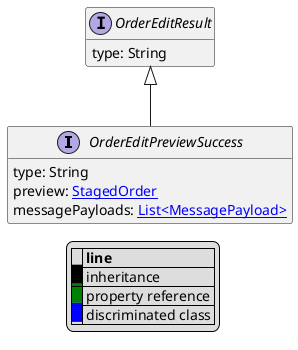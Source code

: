 @startuml

hide empty fields
hide empty methods
legend
|= |= line |
|<back:black>   </back>| inheritance |
|<back:green>   </back>| property reference |
|<back:blue>   </back>| discriminated class |
endlegend
interface OrderEditPreviewSuccess [[OrderEditPreviewSuccess.svg]] extends OrderEditResult {
    type: String
    preview: [[StagedOrder.svg StagedOrder]]
    messagePayloads: [[MessagePayload.svg List<MessagePayload>]]
}
interface OrderEditResult [[OrderEditResult.svg]]  {
    type: String
}





@enduml
